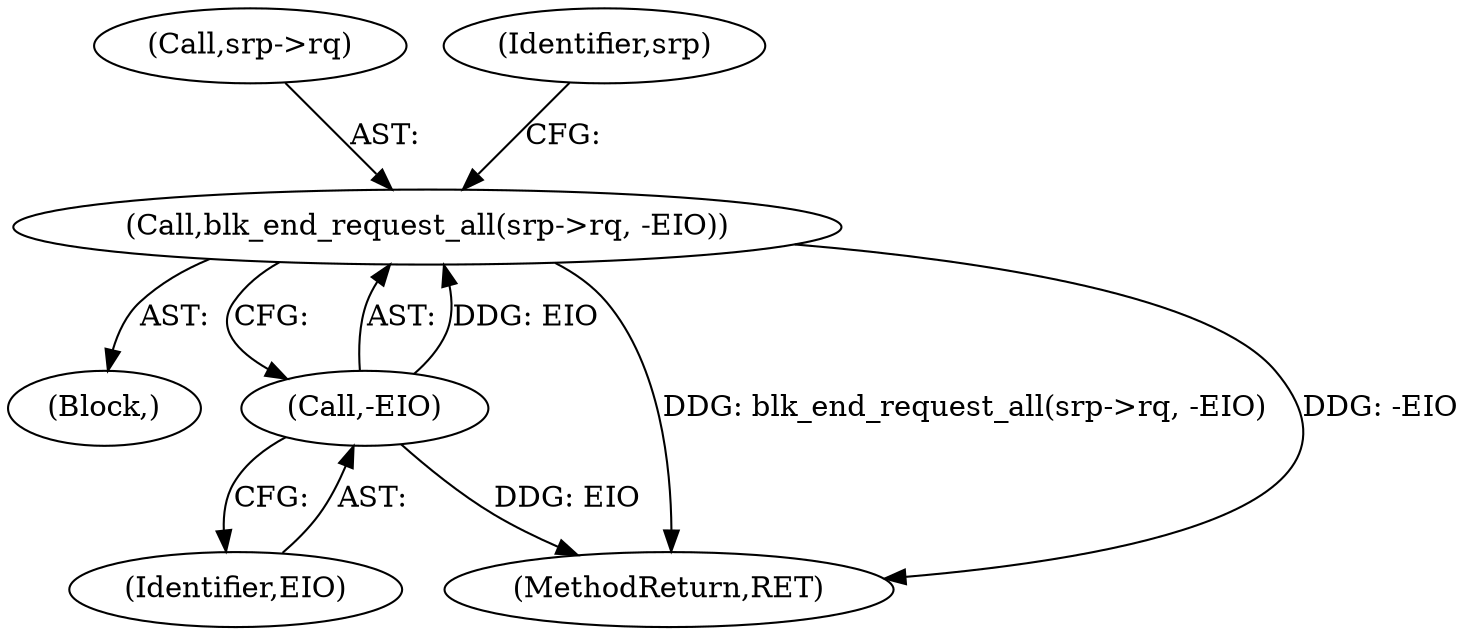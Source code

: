digraph "0_linux_f3951a3709ff50990bf3e188c27d346792103432@pointer" {
"1000239" [label="(Call,blk_end_request_all(srp->rq, -EIO))"];
"1000243" [label="(Call,-EIO)"];
"1000239" [label="(Call,blk_end_request_all(srp->rq, -EIO))"];
"1000243" [label="(Call,-EIO)"];
"1000240" [label="(Call,srp->rq)"];
"1000220" [label="(Block,)"];
"1000308" [label="(MethodReturn,RET)"];
"1000244" [label="(Identifier,EIO)"];
"1000247" [label="(Identifier,srp)"];
"1000239" -> "1000220"  [label="AST: "];
"1000239" -> "1000243"  [label="CFG: "];
"1000240" -> "1000239"  [label="AST: "];
"1000243" -> "1000239"  [label="AST: "];
"1000247" -> "1000239"  [label="CFG: "];
"1000239" -> "1000308"  [label="DDG: blk_end_request_all(srp->rq, -EIO)"];
"1000239" -> "1000308"  [label="DDG: -EIO"];
"1000243" -> "1000239"  [label="DDG: EIO"];
"1000243" -> "1000244"  [label="CFG: "];
"1000244" -> "1000243"  [label="AST: "];
"1000243" -> "1000308"  [label="DDG: EIO"];
}
